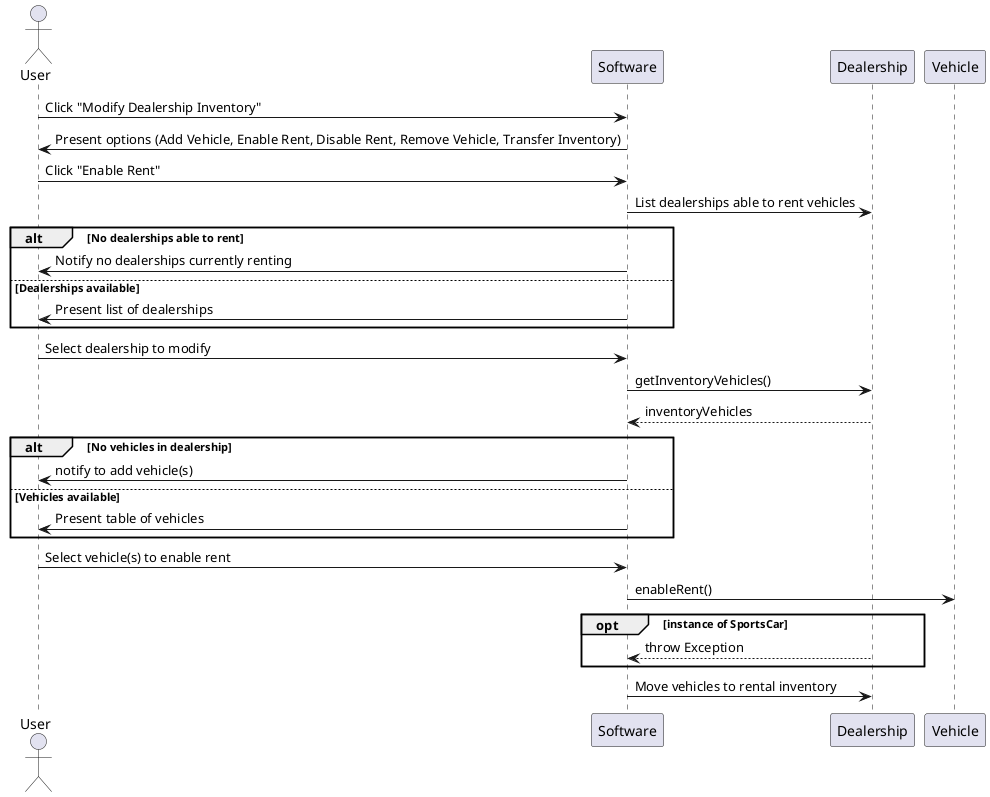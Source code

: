 @startuml
'https://plantuml.com/sequence-diagram

actor User
participant "Software" as System
participant "Dealership" as Dealership
participant "Vehicle" as Vehicle

User -> System: Click "Modify Dealership Inventory"
System -> User: Present options (Add Vehicle, Enable Rent, Disable Rent, Remove Vehicle, Transfer Inventory)
User -> System: Click "Enable Rent"
System -> Dealership: List dealerships able to rent vehicles
alt No dealerships able to rent
    System -> User: Notify no dealerships currently renting
else Dealerships available
    System -> User: Present list of dealerships
    end

User -> System: Select dealership to modify
System -> Dealership: getInventoryVehicles()
Dealership --> System: inventoryVehicles
alt No vehicles in dealership
    System -> User: notify to add vehicle(s)
 else Vehicles available
    System -> User: Present table of vehicles
    end

User -> System: Select vehicle(s) to enable rent
System -> Vehicle: enableRent()
opt instance of SportsCar
    Dealership --> System: throw Exception
    end

System -> Dealership : Move vehicles to rental inventory
@enduml